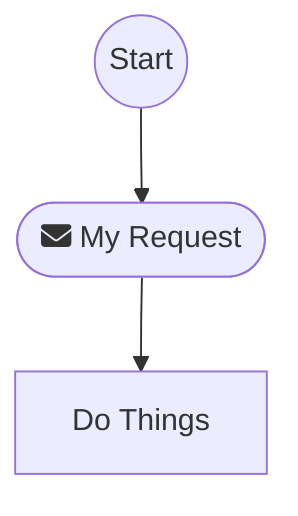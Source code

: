 flowchart TD
node0@{ shape: circle, label: "Start"}
node1@{ shape: stadium, label: "fa:fa-envelope My Request"}
node0 --> node1
node2["Do Things"]
node1 --> node2
classDef executed fill:#0e0